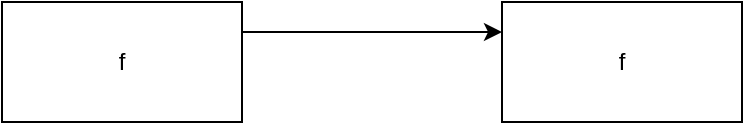 <mxfile version="13.10.1" type="github"><diagram id="aZbco0uFQuIM1wDU_cEo" name="Page-1"><mxGraphModel dx="786" dy="523" grid="1" gridSize="10" guides="1" tooltips="1" connect="1" arrows="1" fold="1" page="1" pageScale="1" pageWidth="827" pageHeight="1169" math="0" shadow="0"><root><mxCell id="0"/><mxCell id="1" parent="0"/><mxCell id="1rkpm-ehWgG5e88V6fLp-3" style="edgeStyle=orthogonalEdgeStyle;rounded=0;orthogonalLoop=1;jettySize=auto;html=1;exitX=1;exitY=0.25;exitDx=0;exitDy=0;entryX=0;entryY=0.25;entryDx=0;entryDy=0;" parent="1" source="1rkpm-ehWgG5e88V6fLp-1" target="1rkpm-ehWgG5e88V6fLp-2" edge="1"><mxGeometry relative="1" as="geometry"/></mxCell><mxCell id="1rkpm-ehWgG5e88V6fLp-1" value="f" style="whiteSpace=wrap;html=1;" parent="1" vertex="1"><mxGeometry x="140" y="170" width="120" height="60" as="geometry"/></mxCell><mxCell id="1rkpm-ehWgG5e88V6fLp-2" value="f" style="whiteSpace=wrap;html=1;" parent="1" vertex="1"><mxGeometry x="390" y="170" width="120" height="60" as="geometry"/></mxCell></root></mxGraphModel></diagram></mxfile>